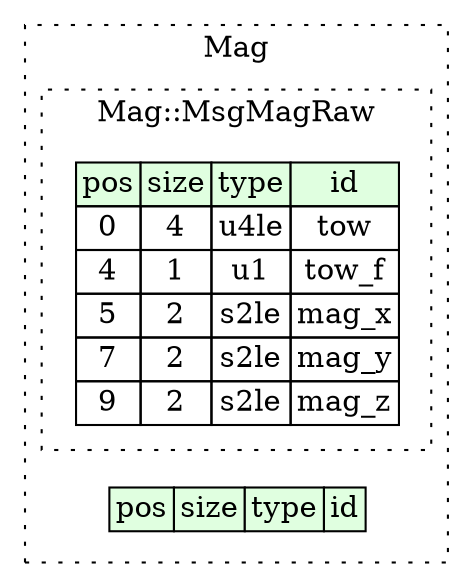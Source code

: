digraph {
	rankdir=LR;
	node [shape=plaintext];
	subgraph cluster__mag {
		label="Mag";
		graph[style=dotted];

		mag__seq [label=<<TABLE BORDER="0" CELLBORDER="1" CELLSPACING="0">
			<TR><TD BGCOLOR="#E0FFE0">pos</TD><TD BGCOLOR="#E0FFE0">size</TD><TD BGCOLOR="#E0FFE0">type</TD><TD BGCOLOR="#E0FFE0">id</TD></TR>
		</TABLE>>];
		subgraph cluster__msg_mag_raw {
			label="Mag::MsgMagRaw";
			graph[style=dotted];

			msg_mag_raw__seq [label=<<TABLE BORDER="0" CELLBORDER="1" CELLSPACING="0">
				<TR><TD BGCOLOR="#E0FFE0">pos</TD><TD BGCOLOR="#E0FFE0">size</TD><TD BGCOLOR="#E0FFE0">type</TD><TD BGCOLOR="#E0FFE0">id</TD></TR>
				<TR><TD PORT="tow_pos">0</TD><TD PORT="tow_size">4</TD><TD>u4le</TD><TD PORT="tow_type">tow</TD></TR>
				<TR><TD PORT="tow_f_pos">4</TD><TD PORT="tow_f_size">1</TD><TD>u1</TD><TD PORT="tow_f_type">tow_f</TD></TR>
				<TR><TD PORT="mag_x_pos">5</TD><TD PORT="mag_x_size">2</TD><TD>s2le</TD><TD PORT="mag_x_type">mag_x</TD></TR>
				<TR><TD PORT="mag_y_pos">7</TD><TD PORT="mag_y_size">2</TD><TD>s2le</TD><TD PORT="mag_y_type">mag_y</TD></TR>
				<TR><TD PORT="mag_z_pos">9</TD><TD PORT="mag_z_size">2</TD><TD>s2le</TD><TD PORT="mag_z_type">mag_z</TD></TR>
			</TABLE>>];
		}
	}
}
